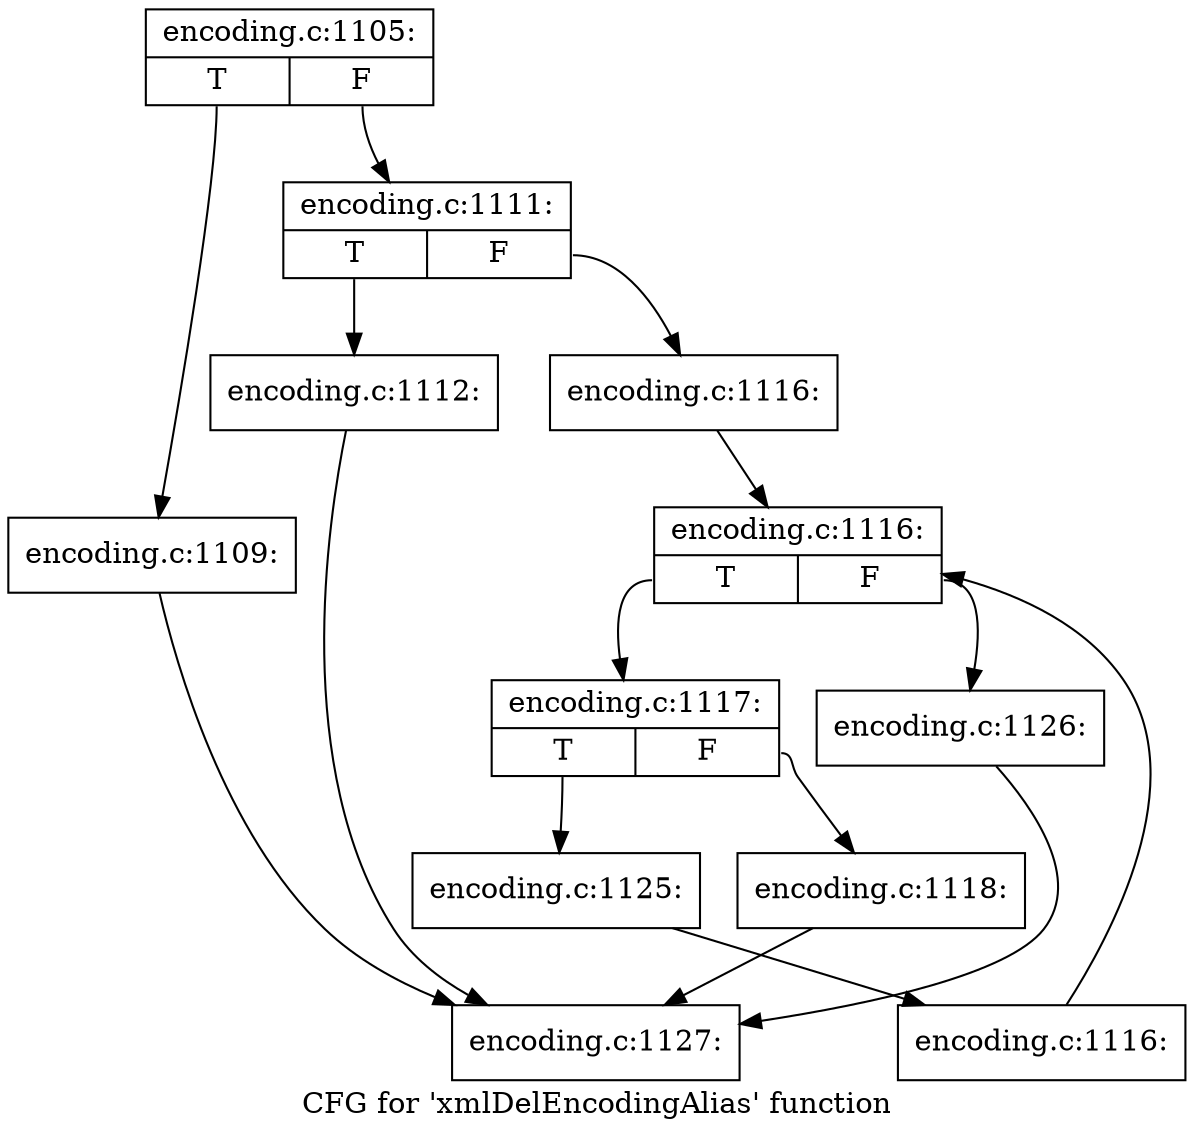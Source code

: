 digraph "CFG for 'xmlDelEncodingAlias' function" {
	label="CFG for 'xmlDelEncodingAlias' function";

	Node0x464bbf0 [shape=record,label="{encoding.c:1105:|{<s0>T|<s1>F}}"];
	Node0x464bbf0:s0 -> Node0x4642250;
	Node0x464bbf0:s1 -> Node0x46422a0;
	Node0x4642250 [shape=record,label="{encoding.c:1109:}"];
	Node0x4642250 -> Node0x464bf20;
	Node0x46422a0 [shape=record,label="{encoding.c:1111:|{<s0>T|<s1>F}}"];
	Node0x46422a0:s0 -> Node0x464c950;
	Node0x46422a0:s1 -> Node0x464c9a0;
	Node0x464c950 [shape=record,label="{encoding.c:1112:}"];
	Node0x464c950 -> Node0x464bf20;
	Node0x464c9a0 [shape=record,label="{encoding.c:1116:}"];
	Node0x464c9a0 -> Node0x464cf90;
	Node0x464cf90 [shape=record,label="{encoding.c:1116:|{<s0>T|<s1>F}}"];
	Node0x464cf90:s0 -> Node0x464d270;
	Node0x464cf90:s1 -> Node0x464cdf0;
	Node0x464d270 [shape=record,label="{encoding.c:1117:|{<s0>T|<s1>F}}"];
	Node0x464d270:s0 -> Node0x464d660;
	Node0x464d270:s1 -> Node0x464d610;
	Node0x464d610 [shape=record,label="{encoding.c:1118:}"];
	Node0x464d610 -> Node0x464bf20;
	Node0x464d660 [shape=record,label="{encoding.c:1125:}"];
	Node0x464d660 -> Node0x464d1e0;
	Node0x464d1e0 [shape=record,label="{encoding.c:1116:}"];
	Node0x464d1e0 -> Node0x464cf90;
	Node0x464cdf0 [shape=record,label="{encoding.c:1126:}"];
	Node0x464cdf0 -> Node0x464bf20;
	Node0x464bf20 [shape=record,label="{encoding.c:1127:}"];
}
